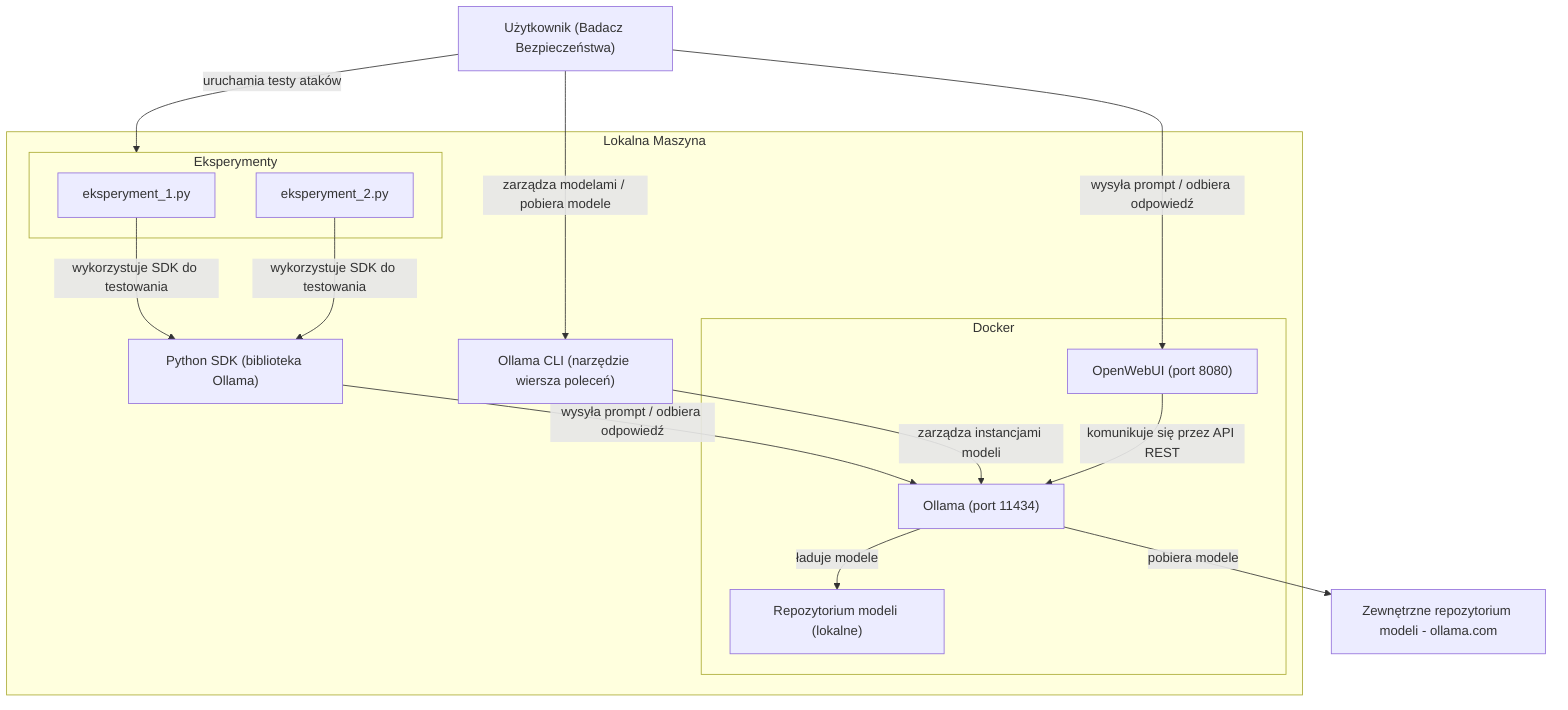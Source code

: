 graph TD
    subgraph Lokalna Maszyna
        direction TB

        subgraph Docker
            Ollama["Ollama (port 11434)"]
            OpenWebUI["OpenWebUI (port 8080)"]
            LocalRepo["Repozytorium modeli (lokalne)"]
        end

        SDK["Python SDK (biblioteka Ollama)"]
        CLI["Ollama CLI (narzędzie wiersza poleceń)"]

        subgraph Eksperymenty
            Exp1["eksperyment_1.py"]
            Exp2["eksperyment_2.py"]
        end
    end

    RemoteRepo["Zewnętrzne repozytorium modeli - ollama.com"]
    User["Użytkownik (Badacz Bezpieczeństwa)"]

    User -- "wysyła prompt / odbiera odpowiedź" --> OpenWebUI
    User -- "zarządza modelami / pobiera modele" --> CLI
    User -- "uruchamia testy ataków" --> Eksperymenty

    SDK -- "wysyła prompt / odbiera odpowiedź" --> Ollama
    CLI -- "zarządza instancjami modeli" --> Ollama
    OpenWebUI -- "komunikuje się przez API REST" --> Ollama
    Ollama -- "ładuje modele" --> LocalRepo
    Ollama -- "pobiera modele" --> RemoteRepo

    Exp1 -- "wykorzystuje SDK do testowania" --> SDK
    Exp2 -- "wykorzystuje SDK do testowania" --> SDK